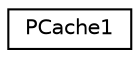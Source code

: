 digraph "Graphical Class Hierarchy"
{
 // LATEX_PDF_SIZE
  edge [fontname="Helvetica",fontsize="10",labelfontname="Helvetica",labelfontsize="10"];
  node [fontname="Helvetica",fontsize="10",shape=record];
  rankdir="LR";
  Node0 [label="PCache1",height=0.2,width=0.4,color="black", fillcolor="white", style="filled",URL="$db/d1b/sqlite3_8c.html#d3/d4a/structPCache1",tooltip=" "];
}
